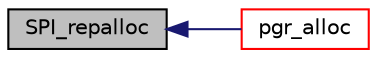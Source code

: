 digraph "SPI_repalloc"
{
  edge [fontname="Helvetica",fontsize="10",labelfontname="Helvetica",labelfontsize="10"];
  node [fontname="Helvetica",fontsize="10",shape=record];
  rankdir="LR";
  Node477 [label="SPI_repalloc",height=0.2,width=0.4,color="black", fillcolor="grey75", style="filled", fontcolor="black"];
  Node477 -> Node478 [dir="back",color="midnightblue",fontsize="10",style="solid",fontname="Helvetica"];
  Node478 [label="pgr_alloc",height=0.2,width=0.4,color="red", fillcolor="white", style="filled",URL="$pgr__alloc_8hpp.html#ac9d34b4a4d403ed9f24050b973087a9c",tooltip="allocates memory "];
}
